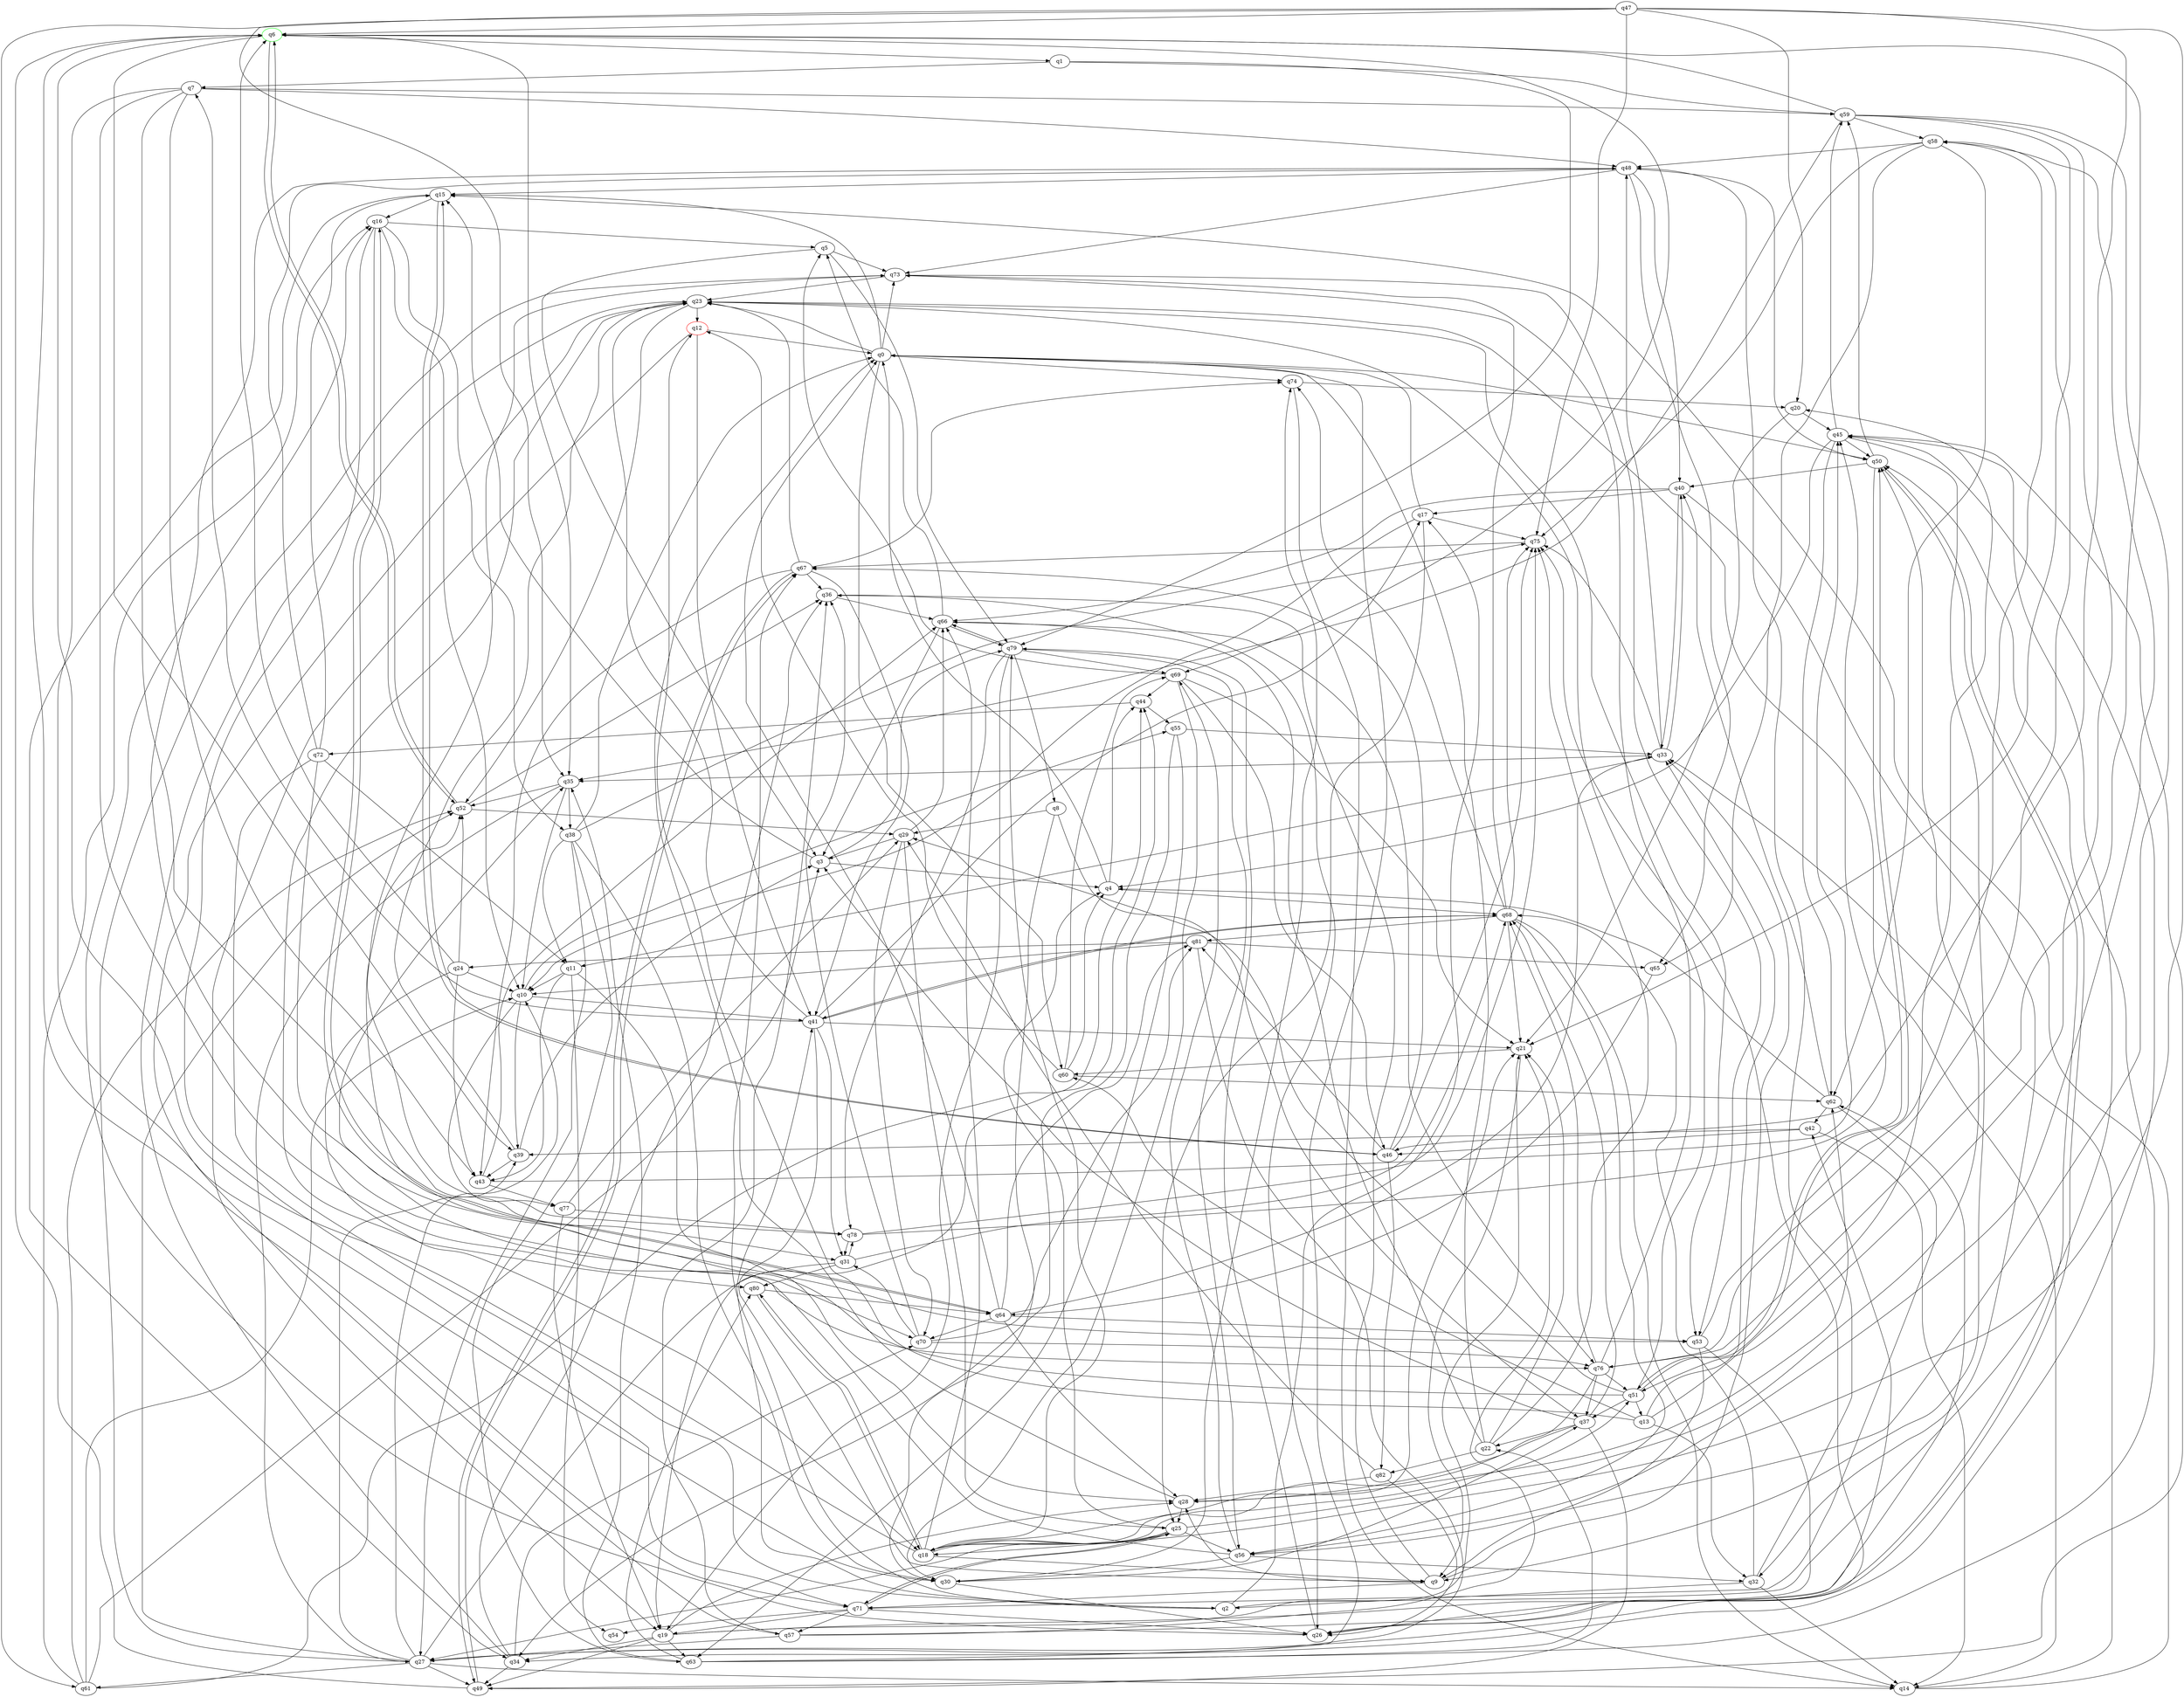 digraph A{
q6 [initial=1,color=green];
q12 [final=1,color=red];
q0 -> q15;
q0 -> q23;
q0 -> q50;
q0 -> q60;
q0 -> q73;
q0 -> q74;
q1 -> q7;
q1 -> q59;
q1 -> q79;
q2 -> q17;
q2 -> q41;
q2 -> q45;
q2 -> q67;
q3 -> q4;
q3 -> q15;
q3 -> q79;
q4 -> q0;
q4 -> q44;
q4 -> q68;
q5 -> q3;
q5 -> q73;
q5 -> q79;
q6 -> q1;
q6 -> q35;
q6 -> q39;
q6 -> q52;
q6 -> q69;
q6 -> q71;
q6 -> q76;
q7 -> q30;
q7 -> q31;
q7 -> q43;
q7 -> q48;
q7 -> q59;
q7 -> q76;
q8 -> q29;
q8 -> q30;
q8 -> q37;
q9 -> q28;
q9 -> q33;
q9 -> q36;
q9 -> q71;
q10 -> q39;
q10 -> q41;
q10 -> q55;
q10 -> q77;
q11 -> q10;
q11 -> q28;
q11 -> q43;
q11 -> q54;
q12 -> q0;
q12 -> q19;
q12 -> q41;
q13 -> q12;
q13 -> q20;
q13 -> q32;
q13 -> q33;
q13 -> q60;
q14 -> q15;
q14 -> q33;
q15 -> q16;
q15 -> q34;
q15 -> q46;
q16 -> q5;
q16 -> q10;
q16 -> q38;
q16 -> q64;
q16 -> q71;
q17 -> q0;
q17 -> q10;
q17 -> q25;
q17 -> q75;
q18 -> q6;
q18 -> q9;
q18 -> q21;
q18 -> q25;
q18 -> q51;
q18 -> q66;
q18 -> q79;
q18 -> q80;
q19 -> q21;
q19 -> q28;
q19 -> q34;
q19 -> q49;
q19 -> q62;
q19 -> q63;
q20 -> q21;
q20 -> q45;
q21 -> q9;
q21 -> q60;
q22 -> q0;
q22 -> q21;
q22 -> q66;
q22 -> q75;
q22 -> q82;
q23 -> q12;
q23 -> q14;
q23 -> q52;
q23 -> q53;
q23 -> q57;
q23 -> q80;
q24 -> q6;
q24 -> q10;
q24 -> q18;
q24 -> q43;
q24 -> q52;
q25 -> q4;
q25 -> q18;
q25 -> q27;
q25 -> q50;
q25 -> q56;
q25 -> q71;
q26 -> q16;
q26 -> q50;
q26 -> q79;
q27 -> q10;
q27 -> q14;
q27 -> q39;
q27 -> q44;
q27 -> q45;
q27 -> q49;
q27 -> q52;
q27 -> q61;
q27 -> q73;
q27 -> q75;
q28 -> q0;
q28 -> q25;
q28 -> q62;
q29 -> q3;
q29 -> q25;
q29 -> q66;
q29 -> q70;
q30 -> q26;
q30 -> q37;
q30 -> q74;
q31 -> q19;
q31 -> q68;
q31 -> q78;
q31 -> q80;
q32 -> q2;
q32 -> q14;
q32 -> q48;
q32 -> q68;
q33 -> q11;
q33 -> q35;
q33 -> q40;
q33 -> q48;
q33 -> q75;
q34 -> q23;
q34 -> q36;
q34 -> q49;
q34 -> q70;
q35 -> q10;
q35 -> q27;
q35 -> q38;
q35 -> q52;
q36 -> q26;
q36 -> q66;
q37 -> q3;
q37 -> q22;
q37 -> q28;
q37 -> q49;
q37 -> q68;
q38 -> q0;
q38 -> q11;
q38 -> q27;
q38 -> q30;
q38 -> q63;
q38 -> q75;
q39 -> q3;
q39 -> q23;
q39 -> q43;
q40 -> q17;
q40 -> q32;
q40 -> q33;
q40 -> q66;
q41 -> q7;
q41 -> q9;
q41 -> q17;
q41 -> q21;
q41 -> q23;
q41 -> q31;
q41 -> q68;
q42 -> q14;
q42 -> q39;
q42 -> q46;
q43 -> q45;
q43 -> q66;
q43 -> q77;
q44 -> q55;
q44 -> q72;
q45 -> q4;
q45 -> q9;
q45 -> q50;
q45 -> q59;
q45 -> q62;
q46 -> q15;
q46 -> q67;
q46 -> q75;
q46 -> q81;
q46 -> q82;
q47 -> q6;
q47 -> q18;
q47 -> q20;
q47 -> q35;
q47 -> q46;
q47 -> q61;
q47 -> q75;
q48 -> q15;
q48 -> q40;
q48 -> q50;
q48 -> q65;
q48 -> q70;
q48 -> q73;
q49 -> q6;
q49 -> q45;
q49 -> q67;
q50 -> q26;
q50 -> q40;
q50 -> q51;
q50 -> q59;
q51 -> q13;
q51 -> q23;
q51 -> q29;
q51 -> q37;
q51 -> q50;
q51 -> q52;
q52 -> q6;
q52 -> q29;
q52 -> q36;
q53 -> q9;
q53 -> q26;
q53 -> q58;
q55 -> q33;
q55 -> q34;
q55 -> q63;
q56 -> q30;
q56 -> q32;
q56 -> q35;
q56 -> q58;
q56 -> q69;
q57 -> q21;
q57 -> q27;
q57 -> q36;
q57 -> q42;
q58 -> q48;
q58 -> q62;
q58 -> q65;
q58 -> q75;
q59 -> q6;
q59 -> q21;
q59 -> q35;
q59 -> q51;
q59 -> q56;
q59 -> q58;
q60 -> q4;
q60 -> q12;
q60 -> q62;
q60 -> q69;
q61 -> q3;
q61 -> q10;
q61 -> q16;
q61 -> q44;
q61 -> q52;
q62 -> q4;
q62 -> q40;
q62 -> q42;
q62 -> q71;
q63 -> q0;
q63 -> q22;
q63 -> q35;
q63 -> q50;
q63 -> q80;
q64 -> q0;
q64 -> q16;
q64 -> q28;
q64 -> q33;
q64 -> q53;
q64 -> q70;
q64 -> q81;
q65 -> q64;
q66 -> q3;
q66 -> q5;
q66 -> q76;
q66 -> q79;
q67 -> q23;
q67 -> q36;
q67 -> q41;
q67 -> q43;
q67 -> q49;
q67 -> q74;
q68 -> q14;
q68 -> q21;
q68 -> q41;
q68 -> q56;
q68 -> q73;
q68 -> q74;
q68 -> q75;
q68 -> q81;
q69 -> q5;
q69 -> q21;
q69 -> q30;
q69 -> q44;
q69 -> q46;
q70 -> q31;
q70 -> q36;
q70 -> q76;
q70 -> q81;
q71 -> q19;
q71 -> q25;
q71 -> q26;
q71 -> q54;
q71 -> q57;
q72 -> q2;
q72 -> q11;
q72 -> q15;
q72 -> q48;
q72 -> q53;
q73 -> q23;
q73 -> q53;
q73 -> q78;
q74 -> q14;
q74 -> q20;
q75 -> q67;
q76 -> q18;
q76 -> q37;
q76 -> q51;
q76 -> q58;
q76 -> q68;
q76 -> q73;
q77 -> q19;
q77 -> q29;
q77 -> q78;
q78 -> q31;
q78 -> q45;
q78 -> q75;
q79 -> q8;
q79 -> q19;
q79 -> q56;
q79 -> q66;
q79 -> q69;
q79 -> q78;
q80 -> q18;
q80 -> q64;
q81 -> q10;
q81 -> q24;
q81 -> q34;
q81 -> q65;
q82 -> q26;
q82 -> q28;
q82 -> q29;
}